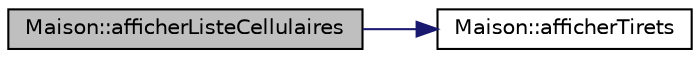 digraph "Maison::afficherListeCellulaires"
{
  bgcolor="transparent";
  edge [fontname="Helvetica",fontsize="10",labelfontname="Helvetica",labelfontsize="10"];
  node [fontname="Helvetica",fontsize="10",shape=record];
  rankdir="LR";
  Node1 [label="Maison::afficherListeCellulaires",height=0.2,width=0.4,color="black", fillcolor="grey75", style="filled", fontcolor="black"];
  Node1 -> Node2 [color="midnightblue",fontsize="10",style="solid",fontname="Helvetica"];
  Node2 [label="Maison::afficherTirets",height=0.2,width=0.4,color="black",URL="$class_maison.html#accf8a18bda168c9133a3244929d46ff8"];
}
